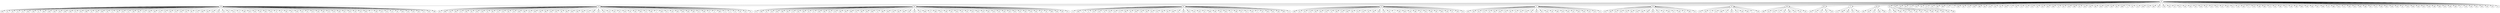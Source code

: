 digraph my_graph {
197 [label=197]
238 [label=238]
276 [label=276]
354 [label=354]
407 [label=407]
279 [label=279]
21 [label=21]
192 [label=192]
38 [label=38]
494 [label=494]
451 [label=451]
6 [label=6]
353 [label=353]
415 [label=415]
216 [label=216]
150 [label=150]
344 [label=344]
127 [label=127]
315 [label=315]
297 [label=297]
377 [label=377]
89 [label=89]
206 [label=206]
296 [label=296]
76 [label=76]
2 [label=2]
332 [label=332]
83 [label=83]
170 [label=170]
259 [label=259]
498 [label=498]
202 [label=202]
414 [label=414]
347 [label=347]
257 [label=257]
320 [label=320]
72 [label=72]
98 [label=98]
172 [label=172]
122 [label=122]
101 [label=101]
49 [label=49]
413 [label=413]
462 [label=462]
484 [label=484]
13 [label=13]
337 [label=337]
455 [label=455]
398 [label=398]
327 [label=327]
423 [label=423]
262 [label=262]
482 [label=482]
329 [label=329]
225 [label=225]
229 [label=229]
281 [label=281]
488 [label=488]
4 [label=4]
65 [label=65]
114 [label=114]
208 [label=208]
372 [label=372]
284 [label=284]
367 [label=367]
245 [label=245]
223 [label=223]
16 [label=16]
237 [label=237]
401 [label=401]
253 [label=253]
88 [label=88]
424 [label=424]
207 [label=207]
110 [label=110]
342 [label=342]
107 [label=107]
228 [label=228]
211 [label=211]
145 [label=145]
138 [label=138]
71 [label=71]
378 [label=378]
188 [label=188]
394 [label=394]
115 [label=115]
341 [label=341]
362 [label=362]
314 [label=314]
148 [label=148]
189 [label=189]
406 [label=406]
196 [label=196]
302 [label=302]
441 [label=441]
269 [label=269]
273 [label=273]
389 [label=389]
422 [label=422]
471 [label=471]
450 [label=450]
410 [label=410]
399 [label=399]
448 [label=448]
437 [label=437]
147 [label=147]
333 [label=333]
255 [label=255]
236 [label=236]
324 [label=324]
45 [label=45]
130 [label=130]
459 [label=459]
419 [label=419]
319 [label=319]
146 [label=146]
198 [label=198]
336 [label=336]
233 [label=233]
339 [label=339]
209 [label=209]
47 [label=47]
193 [label=193]
343 [label=343]
325 [label=325]
463 [label=463]
435 [label=435]
310 [label=310]
25 [label=25]
464 [label=464]
61 [label=61]
58 [label=58]
18 [label=18]
34 [label=34]
385 [label=385]
283 [label=283]
51 [label=51]
490 [label=490]
338 [label=338]
426 [label=426]
194 [label=194]
266 [label=266]
330 [label=330]
371 [label=371]
301 [label=301]
366 [label=366]
33 [label=33]
328 [label=328]
360 [label=360]
36 [label=36]
27 [label=27]
185 [label=185]
252 [label=252]
24 [label=24]
180 [label=180]
392 [label=392]
373 [label=373]
350 [label=350]
168 [label=168]
141 [label=141]
93 [label=93]
203 [label=203]
278 [label=278]
345 [label=345]
447 [label=447]
397 [label=397]
173 [label=173]
436 [label=436]
226 [label=226]
103 [label=103]
219 [label=219]
176 [label=176]
82 [label=82]
411 [label=411]
11 [label=11]
299 [label=299]
476 [label=476]
292 [label=292]
420 [label=420]
204 [label=204]
162 [label=162]
78 [label=78]
31 [label=31]
481 [label=481]
84 [label=84]
109 [label=109]
412 [label=412]
54 [label=54]
214 [label=214]
106 [label=106]
184 [label=184]
179 [label=179]
479 [label=479]
429 [label=429]
231 [label=231]
323 [label=323]
120 [label=120]
124 [label=124]
348 [label=348]
5 [label=5]
258 [label=258]
116 [label=116]
152 [label=152]
137 [label=137]
63 [label=63]
434 [label=434]
105 [label=105]
376 [label=376]
230 [label=230]
50 [label=50]
381 [label=381]
486 [label=486]
331 [label=331]
496 [label=496]
222 [label=222]
456 [label=456]
157 [label=157]
382 [label=382]
201 [label=201]
195 [label=195]
234 [label=234]
32 [label=32]
391 [label=391]
28 [label=28]
421 [label=421]
261 [label=261]
135 [label=135]
400 [label=400]
280 [label=280]
472 [label=472]
383 [label=383]
235 [label=235]
485 [label=485]
240 [label=240]
387 [label=387]
66 [label=66]
365 [label=365]
393 [label=393]
295 [label=295]
326 [label=326]
274 [label=274]
100 [label=100]
132 [label=132]
191 [label=191]
112 [label=112]
232 [label=232]
43 [label=43]
163 [label=163]
96 [label=96]
352 [label=352]
493 [label=493]
20 [label=20]
268 [label=268]
3 [label=3]
246 [label=246]
417 [label=417]
134 [label=134]
458 [label=458]
346 [label=346]
483 [label=483]
169 [label=169]
121 [label=121]
289 [label=289]
57 [label=57]
8 [label=8]
489 [label=489]
73 [label=73]
12 [label=12]
55 [label=55]
69 [label=69]
212 [label=212]
91 [label=91]
375 [label=375]
306 [label=306]
35 [label=35]
218 [label=218]
404 [label=404]
395 [label=395]
433 [label=433]
174 [label=174]
291 [label=291]
359 [label=359]
30 [label=30]
97 [label=97]
293 [label=293]
492 [label=492]
321 [label=321]
474 [label=474]
305 [label=305]
200 [label=200]
386 [label=386]
62 [label=62]
186 [label=186]
160 [label=160]
369 [label=369]
75 [label=75]
468 [label=468]
308 [label=308]
143 [label=143]
444 [label=444]
298 [label=298]
159 [label=159]
128 [label=128]
178 [label=178]
466 [label=466]
177 [label=177]
300 [label=300]
251 [label=251]
260 [label=260]
102 [label=102]
164 [label=164]
68 [label=68]
357 [label=357]
154 [label=154]
303 [label=303]
473 [label=473]
432 [label=432]
418 [label=418]
86 [label=86]
244 [label=244]
133 [label=133]
355 [label=355]
457 [label=457]
425 [label=425]
139 [label=139]
461 [label=461]
22 [label=22]
92 [label=92]
388 [label=388]
265 [label=265]
205 [label=205]
317 [label=317]
70 [label=70]
480 [label=480]
0 [label=0]
9 [label=9]
379 [label=379]
153 [label=153]
79 [label=79]
270 [label=270]
123 [label=123]
277 [label=277]
294 [label=294]
39 [label=39]
290 [label=290]
155 [label=155]
136 [label=136]
322 [label=322]
247 [label=247]
497 [label=497]
267 [label=267]
460 [label=460]
81 [label=81]
243 [label=243]
453 [label=453]
224 [label=224]
478 [label=478]
52 [label=52]
499 [label=499]
285 [label=285]
316 [label=316]
443 [label=443]
41 [label=41]
380 [label=380]
477 [label=477]
217 [label=217]
416 [label=416]
77 [label=77]
29 [label=29]
430 [label=430]
431 [label=431]
256 [label=256]
286 [label=286]
171 [label=171]
439 [label=439]
151 [label=151]
90 [label=90]
175 [label=175]
156 [label=156]
454 [label=454]
125 [label=125]
10 [label=10]
440 [label=440]
118 [label=118]
438 [label=438]
307 [label=307]
374 [label=374]
142 [label=142]
26 [label=26]
183 [label=183]
249 [label=249]
48 [label=48]
59 [label=59]
1 [label=1]
282 [label=282]
428 [label=428]
144 [label=144]
465 [label=465]
44 [label=44]
351 [label=351]
356 [label=356]
487 [label=487]
364 [label=364]
158 [label=158]
67 [label=67]
108 [label=108]
221 [label=221]
467 [label=467]
104 [label=104]
241 [label=241]
271 [label=271]
23 [label=23]
335 [label=335]
445 [label=445]
113 [label=113]
187 [label=187]
19 [label=19]
99 [label=99]
470 [label=470]
46 [label=46]
442 [label=442]
80 [label=80]
182 [label=182]
60 [label=60]
409 [label=409]
140 [label=140]
403 [label=403]
131 [label=131]
263 [label=263]
340 [label=340]
210 [label=210]
119 [label=119]
42 [label=42]
312 [label=312]
239 [label=239]
313 [label=313]
287 [label=287]
275 [label=275]
405 [label=405]
318 [label=318]
264 [label=264]
288 [label=288]
402 [label=402]
311 [label=311]
53 [label=53]
166 [label=166]
87 [label=87]
248 [label=248]
74 [label=74]
495 [label=495]
85 [label=85]
370 [label=370]
126 [label=126]
17 [label=17]
213 [label=213]
469 [label=469]
15 [label=15]
242 [label=242]
272 [label=272]
334 [label=334]
363 [label=363]
7 [label=7]
250 [label=250]
349 [label=349]
215 [label=215]
475 [label=475]
37 [label=37]
94 [label=94]
390 [label=390]
254 [label=254]
181 [label=181]
167 [label=167]
165 [label=165]
95 [label=95]
117 [label=117]
56 [label=56]
129 [label=129]
111 [label=111]
368 [label=368]
446 [label=446]
64 [label=64]
361 [label=361]
452 [label=452]
220 [label=220]
40 [label=40]
449 [label=449]
491 [label=491]
14 [label=14]
396 [label=396]
384 [label=384]
227 [label=227]
161 [label=161]
149 [label=149]
427 [label=427]
190 [label=190]
309 [label=309]
358 [label=358]
199 [label=199]
304 [label=304]
408 [label=408]
197->238
197->276
197->354
197->407
197->279
197->21
197->192
197->38
197->494
197->451
197->6
197->353
197->415
197->216
197->150
197->344
197->127
197->315
197->297
197->377
197->89
197->206
197->296
197->76
197->2
197->332
197->83
197->170
197->259
197->498
197->202
197->414
197->347
197->257
197->320
197->72
197->98
197->172
197->122
197->101
197->49
197->413
197->462
197->484
197->13
197->337
197->455
197->398
197->327
197->423
197->262
197->482
197->329
197->225
197->229
197->281
197->488
197->4
197->65
197->114
197->208
197->372
197->284
197->367
197->245
197->223
197->16
197->237
197->401
197->253
197->88
197->424
197->207
197->110
197->342
197->107
197->228
197->211
197->145
197->138
197->71
197->378
197->188
197->394
197->115
197->341
197->362
197->314
197->148
197->189
197->406
197->196
197->302
197->441
197->269
197->273
197->389
197->422
197->471
197->450
197->410
197->399
197->448
197->437
197->147
197->333
197->255
197->236
197->324
197->45
197->130
197->459
197->419
197->319
197->146
197->198
197->336
197->233
197->339
197->209
197->47
197->193
197->343
197->325
197->463
197->435
197->310
197->25
238->464
238->61
238->58
238->18
238->34
238->385
238->283
238->51
238->490
238->338
238->426
238->194
238->266
238->330
238->371
238->301
238->366
238->33
238->328
238->360
238->36
238->27
238->185
238->252
238->24
238->180
238->392
238->373
238->350
238->168
238->141
238->93
238->203
238->278
238->345
238->447
238->397
238->173
238->436
238->226
238->103
238->219
238->176
238->82
238->411
238->11
238->299
238->476
238->292
238->420
238->204
238->162
238->78
238->31
238->481
238->84
238->109
238->412
238->54
238->214
238->106
238->184
238->179
238->479
238->429
238->231
238->323
238->120
238->124
238->348
238->5
238->258
238->116
238->152
238->137
238->63
238->434
238->105
238->376
238->230
238->50
238->381
238->486
276->331
276->496
276->222
276->456
276->157
276->382
276->201
276->195
276->234
276->32
276->391
276->28
276->421
276->261
276->135
276->400
276->280
276->472
276->383
276->235
276->485
276->240
276->387
276->66
276->365
276->393
276->295
276->326
276->274
276->100
276->132
276->191
276->112
276->232
276->43
276->163
276->96
276->352
276->493
276->20
276->268
276->3
276->246
276->417
276->134
276->458
276->346
276->483
276->169
276->121
276->289
276->57
276->8
276->489
276->73
276->12
276->55
276->69
276->212
276->91
354->375
354->306
354->35
354->218
354->404
354->395
354->433
354->174
354->291
354->359
354->30
354->97
354->293
354->492
354->321
354->474
354->305
354->200
354->386
354->62
354->186
354->160
354->369
354->75
354->468
354->308
354->143
354->444
354->298
354->159
354->128
354->178
354->466
354->177
354->300
354->251
354->260
354->102
354->164
354->68
354->357
354->154
354->303
354->473
354->432
354->418
354->86
354->244
354->133
354->355
354->457
354->425
354->139
354->461
354->22
354->92
354->388
354->265
354->205
354->317
407->70
407->480
407->0
407->9
407->379
407->153
407->79
407->270
407->123
407->277
407->294
407->39
407->290
407->155
407->136
407->322
407->247
407->497
407->267
407->460
407->81
407->243
407->453
407->224
407->478
407->52
407->499
407->285
407->316
407->443
407->41
407->380
407->477
407->217
407->416
407->77
407->29
407->430
407->431
407->256
407->286
407->171
279->439
279->151
279->90
279->175
279->156
279->454
279->125
279->10
279->440
279->118
279->438
279->307
279->374
279->142
279->26
279->183
279->249
279->48
279->59
279->1
279->282
279->428
279->144
279->465
279->44
279->351
279->356
279->487
279->364
279->158
279->67
279->108
279->221
21->467
21->104
21->241
21->271
21->23
21->335
21->445
21->113
21->187
21->19
21->99
21->470
21->46
21->442
21->80
21->182
21->60
21->409
21->140
21->403
21->131
21->263
21->340
21->210
21->119
21->42
192->312
192->239
192->313
192->287
192->275
192->405
192->318
192->264
192->288
192->402
192->311
192->53
192->166
192->87
192->248
192->74
192->495
192->85
38->370
38->126
38->17
38->213
38->469
38->15
38->242
38->272
38->334
38->363
38->7
38->250
494->349
494->215
494->475
494->37
494->94
494->390
494->254
494->181
494->167
451->165
451->95
451->117
451->56
451->129
6->111
6->368
6->446
6->64
6->361
353->452
353->220
353->40
353->449
353->491
415->14
415->396
415->384
415->227
216->161
216->149
216->427
216->190
150->309
344->358
297->199
377->304
89->408
}